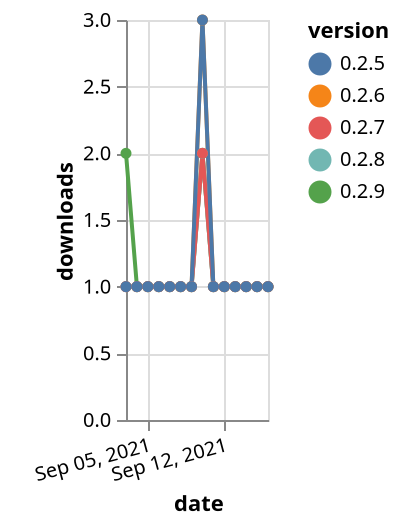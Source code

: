 {"$schema": "https://vega.github.io/schema/vega-lite/v5.json", "description": "A simple bar chart with embedded data.", "data": {"values": [{"date": "2021-09-03", "total": 105, "delta": 2, "version": "0.2.9"}, {"date": "2021-09-04", "total": 106, "delta": 1, "version": "0.2.9"}, {"date": "2021-09-05", "total": 107, "delta": 1, "version": "0.2.9"}, {"date": "2021-09-06", "total": 108, "delta": 1, "version": "0.2.9"}, {"date": "2021-09-07", "total": 109, "delta": 1, "version": "0.2.9"}, {"date": "2021-09-08", "total": 110, "delta": 1, "version": "0.2.9"}, {"date": "2021-09-09", "total": 111, "delta": 1, "version": "0.2.9"}, {"date": "2021-09-10", "total": 113, "delta": 2, "version": "0.2.9"}, {"date": "2021-09-11", "total": 114, "delta": 1, "version": "0.2.9"}, {"date": "2021-09-12", "total": 115, "delta": 1, "version": "0.2.9"}, {"date": "2021-09-13", "total": 116, "delta": 1, "version": "0.2.9"}, {"date": "2021-09-14", "total": 117, "delta": 1, "version": "0.2.9"}, {"date": "2021-09-15", "total": 118, "delta": 1, "version": "0.2.9"}, {"date": "2021-09-16", "total": 119, "delta": 1, "version": "0.2.9"}, {"date": "2021-09-03", "total": 167, "delta": 1, "version": "0.2.6"}, {"date": "2021-09-04", "total": 168, "delta": 1, "version": "0.2.6"}, {"date": "2021-09-05", "total": 169, "delta": 1, "version": "0.2.6"}, {"date": "2021-09-06", "total": 170, "delta": 1, "version": "0.2.6"}, {"date": "2021-09-07", "total": 171, "delta": 1, "version": "0.2.6"}, {"date": "2021-09-08", "total": 172, "delta": 1, "version": "0.2.6"}, {"date": "2021-09-09", "total": 173, "delta": 1, "version": "0.2.6"}, {"date": "2021-09-10", "total": 176, "delta": 3, "version": "0.2.6"}, {"date": "2021-09-11", "total": 177, "delta": 1, "version": "0.2.6"}, {"date": "2021-09-12", "total": 178, "delta": 1, "version": "0.2.6"}, {"date": "2021-09-13", "total": 179, "delta": 1, "version": "0.2.6"}, {"date": "2021-09-14", "total": 180, "delta": 1, "version": "0.2.6"}, {"date": "2021-09-15", "total": 181, "delta": 1, "version": "0.2.6"}, {"date": "2021-09-16", "total": 182, "delta": 1, "version": "0.2.6"}, {"date": "2021-09-03", "total": 121, "delta": 1, "version": "0.2.8"}, {"date": "2021-09-04", "total": 122, "delta": 1, "version": "0.2.8"}, {"date": "2021-09-05", "total": 123, "delta": 1, "version": "0.2.8"}, {"date": "2021-09-06", "total": 124, "delta": 1, "version": "0.2.8"}, {"date": "2021-09-07", "total": 125, "delta": 1, "version": "0.2.8"}, {"date": "2021-09-08", "total": 126, "delta": 1, "version": "0.2.8"}, {"date": "2021-09-09", "total": 127, "delta": 1, "version": "0.2.8"}, {"date": "2021-09-10", "total": 129, "delta": 2, "version": "0.2.8"}, {"date": "2021-09-11", "total": 130, "delta": 1, "version": "0.2.8"}, {"date": "2021-09-12", "total": 131, "delta": 1, "version": "0.2.8"}, {"date": "2021-09-13", "total": 132, "delta": 1, "version": "0.2.8"}, {"date": "2021-09-14", "total": 133, "delta": 1, "version": "0.2.8"}, {"date": "2021-09-15", "total": 134, "delta": 1, "version": "0.2.8"}, {"date": "2021-09-16", "total": 135, "delta": 1, "version": "0.2.8"}, {"date": "2021-09-03", "total": 121, "delta": 1, "version": "0.2.7"}, {"date": "2021-09-04", "total": 122, "delta": 1, "version": "0.2.7"}, {"date": "2021-09-05", "total": 123, "delta": 1, "version": "0.2.7"}, {"date": "2021-09-06", "total": 124, "delta": 1, "version": "0.2.7"}, {"date": "2021-09-07", "total": 125, "delta": 1, "version": "0.2.7"}, {"date": "2021-09-08", "total": 126, "delta": 1, "version": "0.2.7"}, {"date": "2021-09-09", "total": 127, "delta": 1, "version": "0.2.7"}, {"date": "2021-09-10", "total": 129, "delta": 2, "version": "0.2.7"}, {"date": "2021-09-11", "total": 130, "delta": 1, "version": "0.2.7"}, {"date": "2021-09-12", "total": 131, "delta": 1, "version": "0.2.7"}, {"date": "2021-09-13", "total": 132, "delta": 1, "version": "0.2.7"}, {"date": "2021-09-14", "total": 133, "delta": 1, "version": "0.2.7"}, {"date": "2021-09-15", "total": 134, "delta": 1, "version": "0.2.7"}, {"date": "2021-09-16", "total": 135, "delta": 1, "version": "0.2.7"}, {"date": "2021-09-03", "total": 184, "delta": 1, "version": "0.2.5"}, {"date": "2021-09-04", "total": 185, "delta": 1, "version": "0.2.5"}, {"date": "2021-09-05", "total": 186, "delta": 1, "version": "0.2.5"}, {"date": "2021-09-06", "total": 187, "delta": 1, "version": "0.2.5"}, {"date": "2021-09-07", "total": 188, "delta": 1, "version": "0.2.5"}, {"date": "2021-09-08", "total": 189, "delta": 1, "version": "0.2.5"}, {"date": "2021-09-09", "total": 190, "delta": 1, "version": "0.2.5"}, {"date": "2021-09-10", "total": 193, "delta": 3, "version": "0.2.5"}, {"date": "2021-09-11", "total": 194, "delta": 1, "version": "0.2.5"}, {"date": "2021-09-12", "total": 195, "delta": 1, "version": "0.2.5"}, {"date": "2021-09-13", "total": 196, "delta": 1, "version": "0.2.5"}, {"date": "2021-09-14", "total": 197, "delta": 1, "version": "0.2.5"}, {"date": "2021-09-15", "total": 198, "delta": 1, "version": "0.2.5"}, {"date": "2021-09-16", "total": 199, "delta": 1, "version": "0.2.5"}]}, "width": "container", "mark": {"type": "line", "point": {"filled": true}}, "encoding": {"x": {"field": "date", "type": "temporal", "timeUnit": "yearmonthdate", "title": "date", "axis": {"labelAngle": -15}}, "y": {"field": "delta", "type": "quantitative", "title": "downloads"}, "color": {"field": "version", "type": "nominal"}, "tooltip": {"field": "delta"}}}
